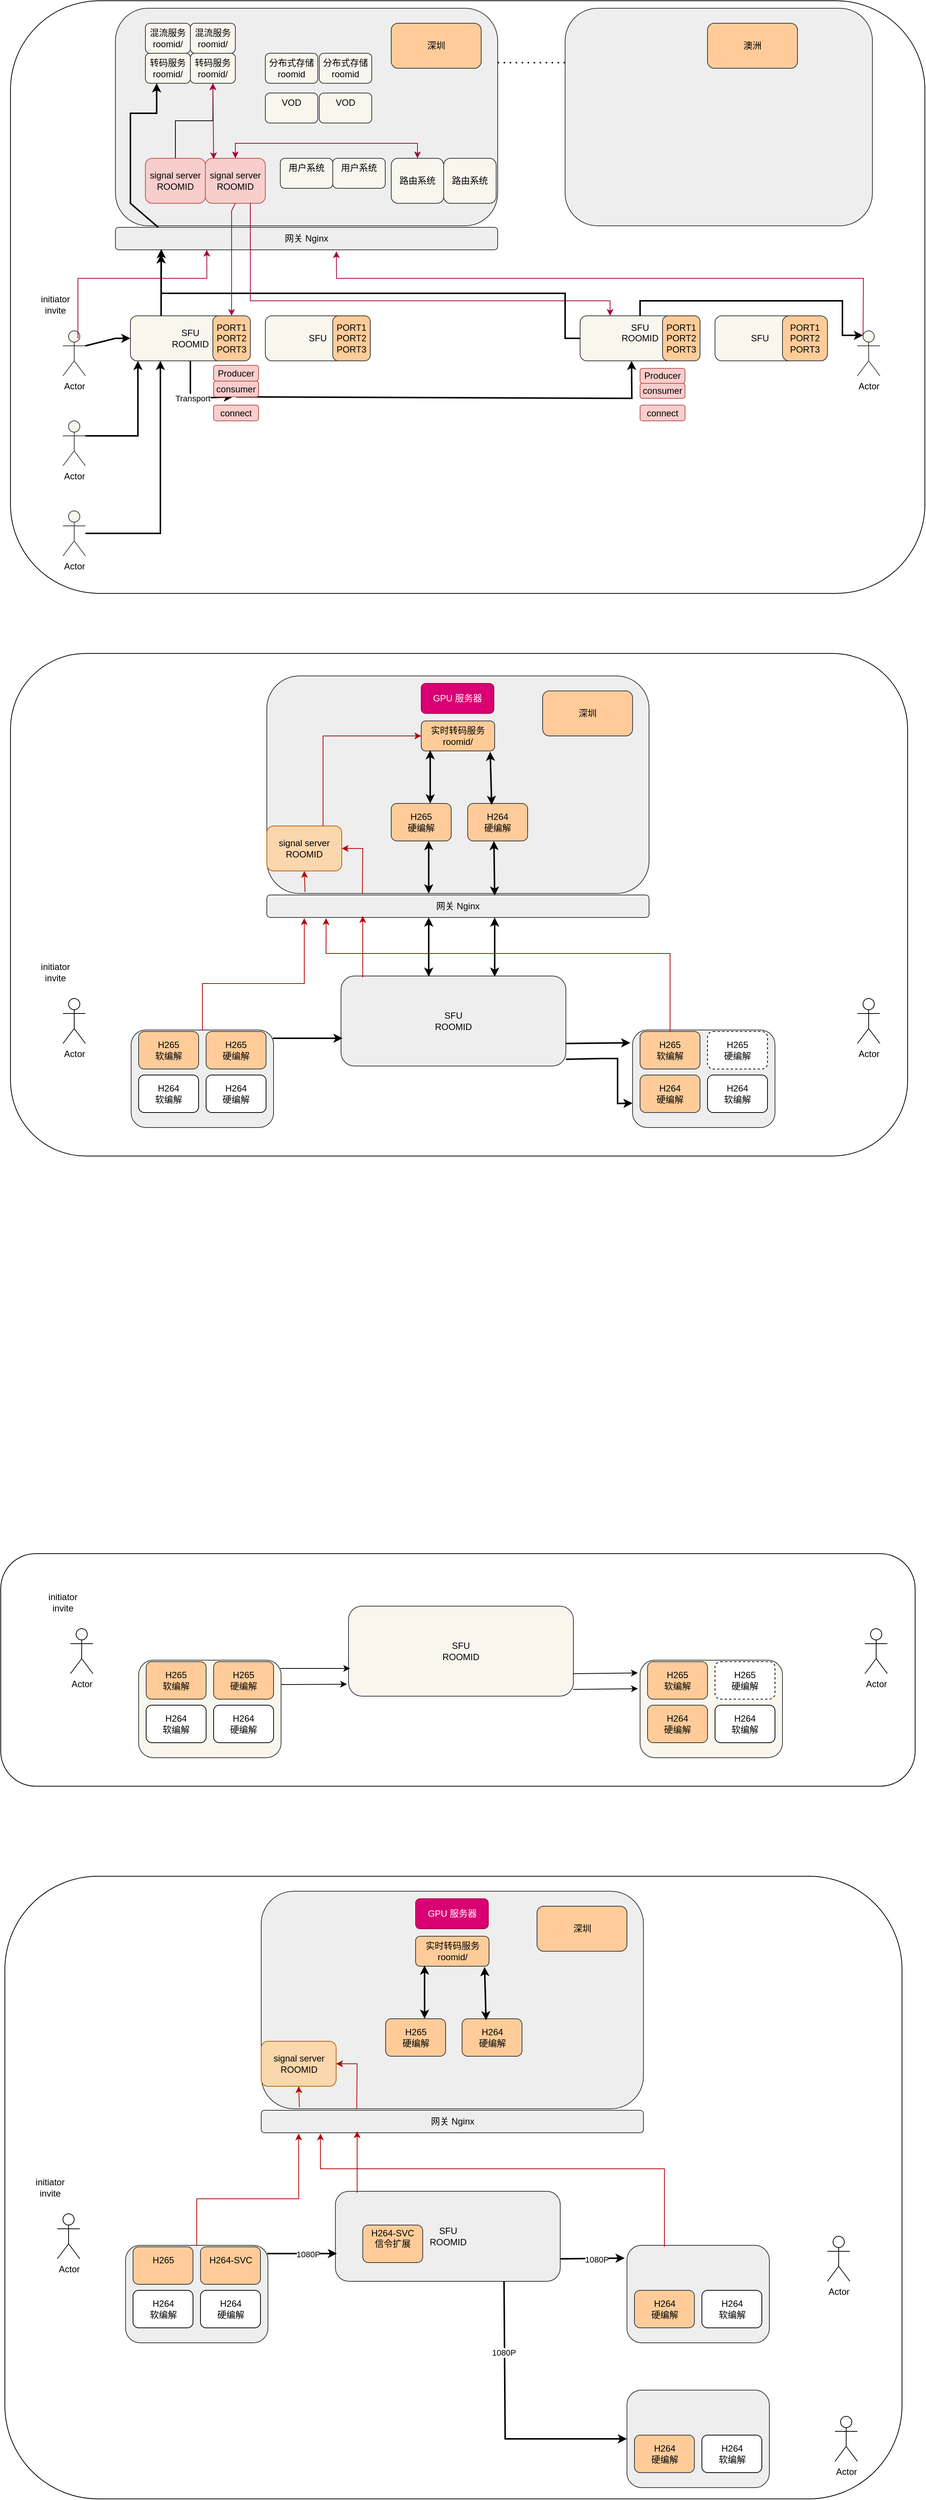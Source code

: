 <mxfile version="24.3.0" type="github">
  <diagram name="Page-1" id="xq5WG-xz_9PBhKBy-I54">
    <mxGraphModel dx="2284" dy="1880" grid="1" gridSize="10" guides="1" tooltips="1" connect="1" arrows="1" fold="1" page="1" pageScale="1" pageWidth="850" pageHeight="1100" math="0" shadow="0">
      <root>
        <mxCell id="0" />
        <mxCell id="1" parent="0" />
        <mxCell id="aOajQsP4-fKAeHu_HTNc-1" value="" style="rounded=1;whiteSpace=wrap;html=1;" vertex="1" parent="1">
          <mxGeometry x="-310" y="-490" width="1220" height="790" as="geometry" />
        </mxCell>
        <mxCell id="aOajQsP4-fKAeHu_HTNc-2" value="" style="rounded=1;whiteSpace=wrap;html=1;fillColor=#eeeeee;strokeColor=#36393d;" vertex="1" parent="1">
          <mxGeometry x="-170" y="-480" width="510" height="290" as="geometry" />
        </mxCell>
        <mxCell id="aOajQsP4-fKAeHu_HTNc-3" value="" style="rounded=1;whiteSpace=wrap;html=1;fillColor=#eeeeee;strokeColor=#36393d;" vertex="1" parent="1">
          <mxGeometry x="430" y="-480" width="410" height="290" as="geometry" />
        </mxCell>
        <object label="Actor" caller="initiator" id="aOajQsP4-fKAeHu_HTNc-4">
          <mxCell style="shape=umlActor;verticalLabelPosition=bottom;verticalAlign=top;html=1;outlineConnect=0;fillColor=#f9f7ed;strokeColor=#36393d;" vertex="1" parent="1">
            <mxGeometry x="-240" y="-50" width="30" height="60" as="geometry" />
          </mxCell>
        </object>
        <mxCell id="aOajQsP4-fKAeHu_HTNc-5" value="Actor" style="shape=umlActor;verticalLabelPosition=bottom;verticalAlign=top;html=1;outlineConnect=0;fillColor=#f9f7ed;strokeColor=#36393d;" vertex="1" parent="1">
          <mxGeometry x="820" y="-50" width="30" height="60" as="geometry" />
        </mxCell>
        <mxCell id="aOajQsP4-fKAeHu_HTNc-8" value="" style="endArrow=classic;html=1;rounded=0;fillColor=#d80073;strokeColor=#A50040;entryX=0.239;entryY=1;entryDx=0;entryDy=0;entryPerimeter=0;" edge="1" parent="1" target="aOajQsP4-fKAeHu_HTNc-28">
          <mxGeometry width="50" height="50" relative="1" as="geometry">
            <mxPoint x="-220" y="-40" as="sourcePoint" />
            <mxPoint x="-45" y="-152" as="targetPoint" />
            <Array as="points">
              <mxPoint x="-220" y="-120" />
              <mxPoint x="-170" y="-120" />
              <mxPoint x="-48" y="-120" />
            </Array>
          </mxGeometry>
        </mxCell>
        <mxCell id="aOajQsP4-fKAeHu_HTNc-9" value="" style="endArrow=classic;html=1;rounded=0;exitX=0.25;exitY=0.1;exitDx=0;exitDy=0;exitPerimeter=0;entryX=0.578;entryY=1.067;entryDx=0;entryDy=0;entryPerimeter=0;fillColor=#d80073;strokeColor=#A50040;" edge="1" parent="1" source="aOajQsP4-fKAeHu_HTNc-5" target="aOajQsP4-fKAeHu_HTNc-28">
          <mxGeometry width="50" height="50" relative="1" as="geometry">
            <mxPoint x="320" y="-90" as="sourcePoint" />
            <mxPoint x="370" y="-140" as="targetPoint" />
            <Array as="points">
              <mxPoint x="828" y="-120" />
              <mxPoint x="800" y="-120" />
              <mxPoint x="280" y="-120" />
              <mxPoint x="125" y="-120" />
            </Array>
          </mxGeometry>
        </mxCell>
        <mxCell id="aOajQsP4-fKAeHu_HTNc-10" value="SFU&lt;div&gt;ROOMID&lt;/div&gt;" style="rounded=1;whiteSpace=wrap;html=1;fillColor=#f9f7ed;strokeColor=#36393d;" vertex="1" parent="1">
          <mxGeometry x="-150" y="-70" width="160" height="60" as="geometry" />
        </mxCell>
        <mxCell id="aOajQsP4-fKAeHu_HTNc-11" value="SFU" style="rounded=1;whiteSpace=wrap;html=1;fillColor=#f9f7ed;strokeColor=#36393d;" vertex="1" parent="1">
          <mxGeometry x="30" y="-70" width="140" height="60" as="geometry" />
        </mxCell>
        <mxCell id="aOajQsP4-fKAeHu_HTNc-14" value="&lt;div&gt;PORT1&lt;/div&gt;&lt;div&gt;PORT2&lt;/div&gt;&lt;div&gt;PORT3&lt;/div&gt;" style="rounded=1;whiteSpace=wrap;html=1;fillColor=#ffcc99;strokeColor=#36393d;" vertex="1" parent="1">
          <mxGeometry x="-40" y="-70" width="50" height="60" as="geometry" />
        </mxCell>
        <mxCell id="aOajQsP4-fKAeHu_HTNc-17" value="&lt;div&gt;SFU&lt;/div&gt;ROOMID&lt;div&gt;&lt;br&gt;&lt;/div&gt;" style="rounded=1;whiteSpace=wrap;html=1;fillColor=#f9f7ed;strokeColor=#36393d;" vertex="1" parent="1">
          <mxGeometry x="450" y="-70" width="160" height="60" as="geometry" />
        </mxCell>
        <mxCell id="aOajQsP4-fKAeHu_HTNc-18" value="SFU" style="rounded=1;whiteSpace=wrap;html=1;fillColor=#f9f7ed;strokeColor=#36393d;" vertex="1" parent="1">
          <mxGeometry x="630" y="-70" width="120" height="60" as="geometry" />
        </mxCell>
        <mxCell id="aOajQsP4-fKAeHu_HTNc-21" value="&lt;div&gt;PORT1&lt;/div&gt;&lt;div&gt;PORT2&lt;/div&gt;&lt;div&gt;PORT3&lt;/div&gt;" style="rounded=1;whiteSpace=wrap;html=1;fillColor=#ffcc99;strokeColor=#36393d;" vertex="1" parent="1">
          <mxGeometry x="120" y="-70" width="50" height="60" as="geometry" />
        </mxCell>
        <mxCell id="aOajQsP4-fKAeHu_HTNc-22" value="&lt;div&gt;PORT1&lt;/div&gt;&lt;div&gt;PORT2&lt;/div&gt;&lt;div&gt;PORT3&lt;/div&gt;" style="rounded=1;whiteSpace=wrap;html=1;fillColor=#ffcc99;strokeColor=#36393d;" vertex="1" parent="1">
          <mxGeometry x="560" y="-70" width="50" height="60" as="geometry" />
        </mxCell>
        <mxCell id="aOajQsP4-fKAeHu_HTNc-23" value="&lt;div&gt;PORT1&lt;/div&gt;&lt;div&gt;PORT2&lt;/div&gt;&lt;div&gt;PORT3&lt;/div&gt;" style="rounded=1;whiteSpace=wrap;html=1;fillColor=#ffcc99;strokeColor=#36393d;" vertex="1" parent="1">
          <mxGeometry x="720" y="-70" width="60" height="60" as="geometry" />
        </mxCell>
        <mxCell id="aOajQsP4-fKAeHu_HTNc-24" value="" style="endArrow=none;dashed=1;html=1;dashPattern=1 3;strokeWidth=2;rounded=0;exitX=1;exitY=0.25;exitDx=0;exitDy=0;entryX=0;entryY=0.25;entryDx=0;entryDy=0;" edge="1" parent="1" source="aOajQsP4-fKAeHu_HTNc-2" target="aOajQsP4-fKAeHu_HTNc-3">
          <mxGeometry width="50" height="50" relative="1" as="geometry">
            <mxPoint x="320" y="-80" as="sourcePoint" />
            <mxPoint x="370" y="-130" as="targetPoint" />
          </mxGeometry>
        </mxCell>
        <mxCell id="aOajQsP4-fKAeHu_HTNc-27" value="initiator&lt;div&gt;invite&lt;/div&gt;" style="text;html=1;align=center;verticalAlign=middle;whiteSpace=wrap;rounded=0;" vertex="1" parent="1">
          <mxGeometry x="-300" y="-130" width="100" height="90" as="geometry" />
        </mxCell>
        <mxCell id="aOajQsP4-fKAeHu_HTNc-28" value="网关 Nginx" style="rounded=1;whiteSpace=wrap;html=1;fillColor=#eeeeee;strokeColor=#36393d;" vertex="1" parent="1">
          <mxGeometry x="-170" y="-188" width="510" height="30" as="geometry" />
        </mxCell>
        <mxCell id="aOajQsP4-fKAeHu_HTNc-196" value="" style="edgeStyle=orthogonalEdgeStyle;rounded=0;orthogonalLoop=1;jettySize=auto;html=1;" edge="1" parent="1" source="aOajQsP4-fKAeHu_HTNc-29" target="aOajQsP4-fKAeHu_HTNc-42">
          <mxGeometry relative="1" as="geometry" />
        </mxCell>
        <mxCell id="aOajQsP4-fKAeHu_HTNc-29" value="signal server&lt;div&gt;ROOMID&lt;/div&gt;" style="rounded=1;whiteSpace=wrap;html=1;fillColor=#f8cecc;strokeColor=#b85450;" vertex="1" parent="1">
          <mxGeometry x="-130" y="-280" width="80" height="60" as="geometry" />
        </mxCell>
        <mxCell id="aOajQsP4-fKAeHu_HTNc-31" value="signal server&lt;div&gt;ROOMID&lt;/div&gt;" style="rounded=1;whiteSpace=wrap;html=1;fillColor=#f8cecc;strokeColor=#b85450;" vertex="1" parent="1">
          <mxGeometry x="-50" y="-280" width="80" height="60" as="geometry" />
        </mxCell>
        <mxCell id="aOajQsP4-fKAeHu_HTNc-34" value="VOD&lt;div&gt;&lt;br&gt;&lt;/div&gt;" style="rounded=1;whiteSpace=wrap;html=1;fillColor=#f9f7ed;strokeColor=#36393d;" vertex="1" parent="1">
          <mxGeometry x="30" y="-367" width="70" height="40" as="geometry" />
        </mxCell>
        <mxCell id="aOajQsP4-fKAeHu_HTNc-35" value="VOD&lt;div&gt;&lt;br&gt;&lt;/div&gt;" style="rounded=1;whiteSpace=wrap;html=1;fillColor=#f9f7ed;strokeColor=#36393d;" vertex="1" parent="1">
          <mxGeometry x="102" y="-367" width="70" height="40" as="geometry" />
        </mxCell>
        <mxCell id="aOajQsP4-fKAeHu_HTNc-36" value="分布式存储&lt;div&gt;roomid&lt;/div&gt;" style="rounded=1;whiteSpace=wrap;html=1;fillColor=#f9f7ed;strokeColor=#36393d;" vertex="1" parent="1">
          <mxGeometry x="30" y="-420" width="70" height="40" as="geometry" />
        </mxCell>
        <mxCell id="aOajQsP4-fKAeHu_HTNc-38" value="分布式存储&lt;div&gt;roomid&lt;/div&gt;" style="rounded=1;whiteSpace=wrap;html=1;fillColor=#f9f7ed;strokeColor=#36393d;" vertex="1" parent="1">
          <mxGeometry x="102" y="-420" width="70" height="40" as="geometry" />
        </mxCell>
        <mxCell id="aOajQsP4-fKAeHu_HTNc-39" value="" style="endArrow=classic;html=1;rounded=0;entryX=0;entryY=0.5;entryDx=0;entryDy=0;strokeWidth=2;" edge="1" parent="1" target="aOajQsP4-fKAeHu_HTNc-10">
          <mxGeometry width="50" height="50" relative="1" as="geometry">
            <mxPoint x="-210" y="-30" as="sourcePoint" />
            <mxPoint x="-160" y="-80" as="targetPoint" />
            <Array as="points">
              <mxPoint x="-170" y="-40" />
            </Array>
          </mxGeometry>
        </mxCell>
        <mxCell id="aOajQsP4-fKAeHu_HTNc-40" value="&lt;div&gt;转码服务&lt;/div&gt;&lt;div&gt;roomi&lt;span style=&quot;color: rgba(0, 0, 0, 0); font-family: monospace; font-size: 0px; text-align: start; text-wrap: nowrap; background-color: initial;&quot;&gt;%3CmxGraphModel%3E%3Croot%3E%3CmxCell%20id%3D%220%22%2F%3E%3CmxCell%20id%3D%221%22%20parent%3D%220%22%2F%3E%3CmxCell%20id%3D%222%22%20value%3D%22%E5%88%86%E5%B8%83%E5%BC%8F%E5%AD%98%E5%82%A8%26lt%3Bdiv%26gt%3Broomid%26lt%3B%2Fdiv%26gt%3B%22%20style%3D%22rounded%3D1%3BwhiteSpace%3Dwrap%3Bhtml%3D1%3B%22%20vertex%3D%221%22%20parent%3D%221%22%3E%3CmxGeometry%20x%3D%2210%22%20y%3D%22-420%22%20width%3D%2290%22%20height%3D%2240%22%20as%3D%22geometry%22%2F%3E%3C%2FmxCell%3E%3C%2Froot%3E%3C%2FmxGraphModel%3E&lt;/span&gt;&lt;span style=&quot;background-color: initial;&quot;&gt;d/&lt;/span&gt;&lt;/div&gt;" style="rounded=1;whiteSpace=wrap;html=1;fillColor=#f9f7ed;strokeColor=#36393d;" vertex="1" parent="1">
          <mxGeometry x="-130" y="-420" width="60" height="40" as="geometry" />
        </mxCell>
        <mxCell id="aOajQsP4-fKAeHu_HTNc-42" value="&lt;div&gt;转码服务&lt;/div&gt;&lt;div&gt;roomi&lt;span style=&quot;color: rgba(0, 0, 0, 0); font-family: monospace; font-size: 0px; text-align: start; text-wrap: nowrap; background-color: initial;&quot;&gt;%3CmxGraphModel%3E%3Croot%3E%3CmxCell%20id%3D%220%22%2F%3E%3CmxCell%20id%3D%221%22%20parent%3D%220%22%2F%3E%3CmxCell%20id%3D%222%22%20value%3D%22%E5%88%86%E5%B8%83%E5%BC%8F%E5%AD%98%E5%82%A8%26lt%3Bdiv%26gt%3Broomid%26lt%3B%2Fdiv%26gt%3B%22%20style%3D%22rounded%3D1%3BwhiteSpace%3Dwrap%3Bhtml%3D1%3B%22%20vertex%3D%221%22%20parent%3D%221%22%3E%3CmxGeometry%20x%3D%2210%22%20y%3D%22-420%22%20width%3D%2290%22%20height%3D%2240%22%20as%3D%22geometry%22%2F%3E%3C%2FmxCell%3E%3C%2Froot%3E%3C%2FmxGraphModel%3E&lt;/span&gt;&lt;span style=&quot;background-color: initial;&quot;&gt;d/&lt;/span&gt;&lt;/div&gt;" style="rounded=1;whiteSpace=wrap;html=1;fillColor=#f9f7ed;strokeColor=#36393d;" vertex="1" parent="1">
          <mxGeometry x="-70" y="-420" width="60" height="40" as="geometry" />
        </mxCell>
        <mxCell id="aOajQsP4-fKAeHu_HTNc-43" value="用户系统&lt;br&gt;&lt;div&gt;&lt;br&gt;&lt;/div&gt;" style="rounded=1;whiteSpace=wrap;html=1;fillColor=#f9f7ed;strokeColor=#36393d;" vertex="1" parent="1">
          <mxGeometry x="50" y="-280" width="70" height="40" as="geometry" />
        </mxCell>
        <mxCell id="aOajQsP4-fKAeHu_HTNc-45" value="用户系统&lt;br&gt;&lt;div&gt;&lt;br&gt;&lt;/div&gt;" style="rounded=1;whiteSpace=wrap;html=1;fillColor=#f9f7ed;strokeColor=#36393d;" vertex="1" parent="1">
          <mxGeometry x="120" y="-280" width="70" height="40" as="geometry" />
        </mxCell>
        <mxCell id="aOajQsP4-fKAeHu_HTNc-46" value="&lt;div&gt;混流服务&lt;/div&gt;&lt;div&gt;roomi&lt;span style=&quot;color: rgba(0, 0, 0, 0); font-family: monospace; font-size: 0px; text-align: start; text-wrap: nowrap; background-color: initial;&quot;&gt;%3CmxGraphModel%3E%3Croot%3E%3CmxCell%20id%3D%220%22%2F%3E%3CmxCell%20id%3D%221%22%20parent%3D%220%22%2F%3E%3CmxCell%20id%3D%222%22%20value%3D%22%E5%88%86%E5%B8%83%E5%BC%8F%E5%AD%98%E5%82%A8%26lt%3Bdiv%26gt%3Broomid%26lt%3B%2Fdiv%26gt%3B%22%20style%3D%22rounded%3D1%3BwhiteSpace%3Dwrap%3Bhtml%3D1%3B%22%20vertex%3D%221%22%20parent%3D%221%22%3E%3CmxGeometry%20x%3D%2210%22%20y%3D%22-420%22%20width%3D%2290%22%20height%3D%2240%22%20as%3D%22geometry%22%2F%3E%3C%2FmxCell%3E%3C%2Froot%3E%3C%2FmxGraphModel%3E&lt;/span&gt;&lt;span style=&quot;background-color: initial;&quot;&gt;d/&lt;/span&gt;&lt;/div&gt;" style="rounded=1;whiteSpace=wrap;html=1;fillColor=#f9f7ed;strokeColor=#36393d;" vertex="1" parent="1">
          <mxGeometry x="-130" y="-460" width="60" height="40" as="geometry" />
        </mxCell>
        <mxCell id="aOajQsP4-fKAeHu_HTNc-47" value="&lt;div&gt;混流服务&lt;/div&gt;&lt;div&gt;roomi&lt;span style=&quot;color: rgba(0, 0, 0, 0); font-family: monospace; font-size: 0px; text-align: start; text-wrap: nowrap; background-color: initial;&quot;&gt;%3CmxGraphModel%3E%3Croot%3E%3CmxCell%20id%3D%220%22%2F%3E%3CmxCell%20id%3D%221%22%20parent%3D%220%22%2F%3E%3CmxCell%20id%3D%222%22%20value%3D%22%E5%88%86%E5%B8%83%E5%BC%8F%E5%AD%98%E5%82%A8%26lt%3Bdiv%26gt%3Broomid%26lt%3B%2Fdiv%26gt%3B%22%20style%3D%22rounded%3D1%3BwhiteSpace%3Dwrap%3Bhtml%3D1%3B%22%20vertex%3D%221%22%20parent%3D%221%22%3E%3CmxGeometry%20x%3D%2210%22%20y%3D%22-420%22%20width%3D%2290%22%20height%3D%2240%22%20as%3D%22geometry%22%2F%3E%3C%2FmxCell%3E%3C%2Froot%3E%3C%2FmxGraphModel%3E&lt;/span&gt;&lt;span style=&quot;background-color: initial;&quot;&gt;d/&lt;/span&gt;&lt;/div&gt;" style="rounded=1;whiteSpace=wrap;html=1;fillColor=#f9f7ed;strokeColor=#36393d;" vertex="1" parent="1">
          <mxGeometry x="-70" y="-460" width="60" height="40" as="geometry" />
        </mxCell>
        <mxCell id="aOajQsP4-fKAeHu_HTNc-48" value="" style="endArrow=classic;html=1;rounded=0;exitX=0.5;exitY=1;exitDx=0;exitDy=0;entryX=0.429;entryY=1;entryDx=0;entryDy=0;entryPerimeter=0;strokeWidth=2;" edge="1" parent="1" source="aOajQsP4-fKAeHu_HTNc-199" target="aOajQsP4-fKAeHu_HTNc-17">
          <mxGeometry width="50" height="50" relative="1" as="geometry">
            <mxPoint x="-40" y="70" as="sourcePoint" />
            <mxPoint x="20" y="20" as="targetPoint" />
            <Array as="points">
              <mxPoint x="519" y="40" />
            </Array>
          </mxGeometry>
        </mxCell>
        <mxCell id="aOajQsP4-fKAeHu_HTNc-49" value="" style="endArrow=classic;html=1;rounded=0;exitX=0.5;exitY=0;exitDx=0;exitDy=0;entryX=0.25;entryY=0.1;entryDx=0;entryDy=0;entryPerimeter=0;strokeWidth=2;" edge="1" parent="1" source="aOajQsP4-fKAeHu_HTNc-17" target="aOajQsP4-fKAeHu_HTNc-5">
          <mxGeometry width="50" height="50" relative="1" as="geometry">
            <mxPoint x="320" y="-180" as="sourcePoint" />
            <mxPoint x="370" y="-230" as="targetPoint" />
            <Array as="points">
              <mxPoint x="530" y="-90" />
              <mxPoint x="670" y="-90" />
              <mxPoint x="800" y="-90" />
              <mxPoint x="800" y="-44" />
            </Array>
          </mxGeometry>
        </mxCell>
        <mxCell id="aOajQsP4-fKAeHu_HTNc-50" value="路由系统" style="rounded=1;whiteSpace=wrap;html=1;fillColor=#f9f7ed;strokeColor=#36393d;" vertex="1" parent="1">
          <mxGeometry x="198" y="-280" width="70" height="60" as="geometry" />
        </mxCell>
        <mxCell id="aOajQsP4-fKAeHu_HTNc-51" value="路由系统" style="rounded=1;whiteSpace=wrap;html=1;fillColor=#f9f7ed;strokeColor=#36393d;" vertex="1" parent="1">
          <mxGeometry x="268" y="-280" width="70" height="60" as="geometry" />
        </mxCell>
        <mxCell id="aOajQsP4-fKAeHu_HTNc-52" value="" style="endArrow=classic;startArrow=classic;html=1;rounded=0;exitX=0.5;exitY=0;exitDx=0;exitDy=0;entryX=0.5;entryY=0;entryDx=0;entryDy=0;fillColor=#d80073;strokeColor=#A50040;" edge="1" parent="1" source="aOajQsP4-fKAeHu_HTNc-31" target="aOajQsP4-fKAeHu_HTNc-50">
          <mxGeometry width="50" height="50" relative="1" as="geometry">
            <mxPoint x="320" y="-180" as="sourcePoint" />
            <mxPoint x="370" y="-230" as="targetPoint" />
            <Array as="points">
              <mxPoint x="-10" y="-300" />
              <mxPoint x="110" y="-300" />
              <mxPoint x="233" y="-300" />
            </Array>
          </mxGeometry>
        </mxCell>
        <mxCell id="aOajQsP4-fKAeHu_HTNc-56" value="" style="endArrow=classic;html=1;rounded=0;exitX=0.5;exitY=1;exitDx=0;exitDy=0;entryX=0.5;entryY=0;entryDx=0;entryDy=0;fillColor=#d80073;strokeColor=#A50040;" edge="1" parent="1" source="aOajQsP4-fKAeHu_HTNc-31" target="aOajQsP4-fKAeHu_HTNc-14">
          <mxGeometry width="50" height="50" relative="1" as="geometry">
            <mxPoint x="320" y="-180" as="sourcePoint" />
            <mxPoint x="370" y="-230" as="targetPoint" />
            <Array as="points">
              <mxPoint x="-15" y="-210" />
            </Array>
          </mxGeometry>
        </mxCell>
        <mxCell id="aOajQsP4-fKAeHu_HTNc-57" value="" style="endArrow=classic;html=1;rounded=0;exitX=0.75;exitY=1;exitDx=0;exitDy=0;entryX=0.25;entryY=0;entryDx=0;entryDy=0;fillColor=#d80073;strokeColor=#A50040;" edge="1" parent="1" source="aOajQsP4-fKAeHu_HTNc-31" target="aOajQsP4-fKAeHu_HTNc-17">
          <mxGeometry width="50" height="50" relative="1" as="geometry">
            <mxPoint x="320" y="-180" as="sourcePoint" />
            <mxPoint x="370" y="-230" as="targetPoint" />
            <Array as="points">
              <mxPoint x="10" y="-90" />
              <mxPoint x="490" y="-90" />
            </Array>
          </mxGeometry>
        </mxCell>
        <mxCell id="aOajQsP4-fKAeHu_HTNc-58" value="Actor" style="shape=umlActor;verticalLabelPosition=bottom;verticalAlign=top;html=1;outlineConnect=0;fillColor=#f9f7ed;strokeColor=#36393d;" vertex="1" parent="1">
          <mxGeometry x="-240" y="70" width="30" height="60" as="geometry" />
        </mxCell>
        <mxCell id="aOajQsP4-fKAeHu_HTNc-59" value="" style="endArrow=classic;html=1;rounded=0;exitX=1;exitY=0.333;exitDx=0;exitDy=0;exitPerimeter=0;strokeWidth=2;" edge="1" parent="1" source="aOajQsP4-fKAeHu_HTNc-58">
          <mxGeometry width="50" height="50" relative="1" as="geometry">
            <mxPoint x="320" y="-80" as="sourcePoint" />
            <mxPoint x="-140" y="-10" as="targetPoint" />
            <Array as="points">
              <mxPoint x="-140" y="90" />
              <mxPoint x="-140" />
            </Array>
          </mxGeometry>
        </mxCell>
        <mxCell id="aOajQsP4-fKAeHu_HTNc-63" style="edgeStyle=orthogonalEdgeStyle;rounded=0;orthogonalLoop=1;jettySize=auto;html=1;entryX=0.25;entryY=1;entryDx=0;entryDy=0;strokeWidth=2;" edge="1" parent="1" source="aOajQsP4-fKAeHu_HTNc-62" target="aOajQsP4-fKAeHu_HTNc-10">
          <mxGeometry relative="1" as="geometry" />
        </mxCell>
        <mxCell id="aOajQsP4-fKAeHu_HTNc-62" value="Actor" style="shape=umlActor;verticalLabelPosition=bottom;verticalAlign=top;html=1;outlineConnect=0;fillColor=#f9f7ed;strokeColor=#36393d;" vertex="1" parent="1">
          <mxGeometry x="-240" y="190" width="30" height="60" as="geometry" />
        </mxCell>
        <mxCell id="aOajQsP4-fKAeHu_HTNc-66" value="" style="endArrow=classic;startArrow=classic;html=1;rounded=0;entryX=0.5;entryY=1;entryDx=0;entryDy=0;exitX=0.138;exitY=0.017;exitDx=0;exitDy=0;exitPerimeter=0;fillColor=#d80073;strokeColor=#A50040;" edge="1" parent="1" source="aOajQsP4-fKAeHu_HTNc-31" target="aOajQsP4-fKAeHu_HTNc-42">
          <mxGeometry width="50" height="50" relative="1" as="geometry">
            <mxPoint x="320" y="-200" as="sourcePoint" />
            <mxPoint x="370" y="-250" as="targetPoint" />
          </mxGeometry>
        </mxCell>
        <mxCell id="aOajQsP4-fKAeHu_HTNc-67" value="" style="endArrow=classic;html=1;rounded=0;exitX=0.256;exitY=0;exitDx=0;exitDy=0;entryX=0.196;entryY=1.1;entryDx=0;entryDy=0;entryPerimeter=0;strokeWidth=2;exitPerimeter=0;" edge="1" parent="1" source="aOajQsP4-fKAeHu_HTNc-10">
          <mxGeometry width="50" height="50" relative="1" as="geometry">
            <mxPoint x="-109" y="-75" as="sourcePoint" />
            <mxPoint x="-109.04" y="-152" as="targetPoint" />
          </mxGeometry>
        </mxCell>
        <mxCell id="aOajQsP4-fKAeHu_HTNc-68" value="" style="endArrow=classic;html=1;rounded=0;exitX=0;exitY=0.5;exitDx=0;exitDy=0;entryX=0.12;entryY=0.967;entryDx=0;entryDy=0;entryPerimeter=0;strokeWidth=2;" edge="1" parent="1" source="aOajQsP4-fKAeHu_HTNc-17" target="aOajQsP4-fKAeHu_HTNc-28">
          <mxGeometry width="50" height="50" relative="1" as="geometry">
            <mxPoint x="320" y="-100" as="sourcePoint" />
            <mxPoint x="370" y="-150" as="targetPoint" />
            <Array as="points">
              <mxPoint x="430" y="-40" />
              <mxPoint x="430" y="-100" />
              <mxPoint x="160" y="-100" />
              <mxPoint x="-109" y="-100" />
            </Array>
          </mxGeometry>
        </mxCell>
        <mxCell id="aOajQsP4-fKAeHu_HTNc-69" value="" style="endArrow=classic;html=1;rounded=0;exitX=0.112;exitY=1.007;exitDx=0;exitDy=0;exitPerimeter=0;entryX=0.25;entryY=1;entryDx=0;entryDy=0;strokeWidth=2;" edge="1" parent="1" source="aOajQsP4-fKAeHu_HTNc-2" target="aOajQsP4-fKAeHu_HTNc-40">
          <mxGeometry width="50" height="50" relative="1" as="geometry">
            <mxPoint x="320" y="-100" as="sourcePoint" />
            <mxPoint x="370" y="-150" as="targetPoint" />
            <Array as="points">
              <mxPoint x="-150" y="-220" />
              <mxPoint x="-150" y="-340" />
              <mxPoint x="-115" y="-340" />
            </Array>
          </mxGeometry>
        </mxCell>
        <mxCell id="aOajQsP4-fKAeHu_HTNc-70" value="深圳" style="rounded=1;whiteSpace=wrap;html=1;fillColor=#ffcc99;strokeColor=#36393d;" vertex="1" parent="1">
          <mxGeometry x="198" y="-460" width="120" height="60" as="geometry" />
        </mxCell>
        <mxCell id="aOajQsP4-fKAeHu_HTNc-71" value="澳洲" style="rounded=1;whiteSpace=wrap;html=1;fillColor=#ffcc99;strokeColor=#36393d;" vertex="1" parent="1">
          <mxGeometry x="620" y="-460" width="120" height="60" as="geometry" />
        </mxCell>
        <mxCell id="aOajQsP4-fKAeHu_HTNc-73" value="" style="rounded=1;whiteSpace=wrap;html=1;" vertex="1" parent="1">
          <mxGeometry x="-310" y="380" width="1197" height="670" as="geometry" />
        </mxCell>
        <mxCell id="aOajQsP4-fKAeHu_HTNc-74" value="" style="rounded=1;whiteSpace=wrap;html=1;fillColor=#eeeeee;strokeColor=#36393d;" vertex="1" parent="1">
          <mxGeometry x="32" y="410" width="510" height="290" as="geometry" />
        </mxCell>
        <object label="Actor" caller="initiator" id="aOajQsP4-fKAeHu_HTNc-76">
          <mxCell style="shape=umlActor;verticalLabelPosition=bottom;verticalAlign=top;html=1;outlineConnect=0;" vertex="1" parent="1">
            <mxGeometry x="-240" y="840" width="30" height="60" as="geometry" />
          </mxCell>
        </object>
        <mxCell id="aOajQsP4-fKAeHu_HTNc-77" value="Actor" style="shape=umlActor;verticalLabelPosition=bottom;verticalAlign=top;html=1;outlineConnect=0;" vertex="1" parent="1">
          <mxGeometry x="820" y="840" width="30" height="60" as="geometry" />
        </mxCell>
        <mxCell id="aOajQsP4-fKAeHu_HTNc-80" value="SFU&lt;div&gt;ROOMID&lt;/div&gt;" style="rounded=1;whiteSpace=wrap;html=1;fillColor=#eeeeee;strokeColor=#36393d;" vertex="1" parent="1">
          <mxGeometry x="131" y="810" width="300" height="120" as="geometry" />
        </mxCell>
        <mxCell id="aOajQsP4-fKAeHu_HTNc-89" value="initiator&lt;div&gt;invite&lt;/div&gt;" style="text;html=1;align=center;verticalAlign=middle;whiteSpace=wrap;rounded=0;" vertex="1" parent="1">
          <mxGeometry x="-300" y="760" width="100" height="90" as="geometry" />
        </mxCell>
        <mxCell id="aOajQsP4-fKAeHu_HTNc-90" value="网关 Nginx" style="rounded=1;whiteSpace=wrap;html=1;fillColor=#eeeeee;strokeColor=#36393d;" vertex="1" parent="1">
          <mxGeometry x="32" y="702" width="510" height="30" as="geometry" />
        </mxCell>
        <mxCell id="aOajQsP4-fKAeHu_HTNc-91" value="signal server&lt;div&gt;ROOMID&lt;/div&gt;" style="rounded=1;whiteSpace=wrap;html=1;fillColor=#fad7ac;strokeColor=#b46504;" vertex="1" parent="1">
          <mxGeometry x="32" y="610" width="100" height="60" as="geometry" />
        </mxCell>
        <mxCell id="aOajQsP4-fKAeHu_HTNc-99" value="&lt;div&gt;实时转码服务&lt;/div&gt;&lt;div&gt;roomi&lt;span style=&quot;color: rgba(0, 0, 0, 0); font-family: monospace; font-size: 0px; text-align: start; text-wrap: nowrap; background-color: initial;&quot;&gt;%3CmxGraphModel%3E%3Croot%3E%3CmxCell%20id%3D%220%22%2F%3E%3CmxCell%20id%3D%221%22%20parent%3D%220%22%2F%3E%3CmxCell%20id%3D%222%22%20value%3D%22%E5%88%86%E5%B8%83%E5%BC%8F%E5%AD%98%E5%82%A8%26lt%3Bdiv%26gt%3Broomid%26lt%3B%2Fdiv%26gt%3B%22%20style%3D%22rounded%3D1%3BwhiteSpace%3Dwrap%3Bhtml%3D1%3B%22%20vertex%3D%221%22%20parent%3D%221%22%3E%3CmxGeometry%20x%3D%2210%22%20y%3D%22-420%22%20width%3D%2290%22%20height%3D%2240%22%20as%3D%22geometry%22%2F%3E%3C%2FmxCell%3E%3C%2Froot%3E%3C%2FmxGraphModel%3E&lt;/span&gt;&lt;span style=&quot;background-color: initial;&quot;&gt;d/&lt;/span&gt;&lt;/div&gt;" style="rounded=1;whiteSpace=wrap;html=1;fillColor=#ffcc99;strokeColor=#36393d;" vertex="1" parent="1">
          <mxGeometry x="238" y="470" width="98" height="40" as="geometry" />
        </mxCell>
        <mxCell id="aOajQsP4-fKAeHu_HTNc-120" value="深圳" style="rounded=1;whiteSpace=wrap;html=1;fillColor=#ffcc99;strokeColor=#36393d;" vertex="1" parent="1">
          <mxGeometry x="400" y="430" width="120" height="60" as="geometry" />
        </mxCell>
        <mxCell id="aOajQsP4-fKAeHu_HTNc-122" value="" style="rounded=1;whiteSpace=wrap;html=1;fillColor=#eeeeee;strokeColor=#36393d;" vertex="1" parent="1">
          <mxGeometry x="-149" y="882" width="190" height="130" as="geometry" />
        </mxCell>
        <mxCell id="aOajQsP4-fKAeHu_HTNc-123" value="H265&lt;div&gt;软编解&lt;/div&gt;" style="rounded=1;whiteSpace=wrap;html=1;fillColor=#ffcc99;strokeColor=#36393d;" vertex="1" parent="1">
          <mxGeometry x="-139" y="884" width="80" height="50" as="geometry" />
        </mxCell>
        <mxCell id="aOajQsP4-fKAeHu_HTNc-124" value="H264&lt;div&gt;软编解&lt;/div&gt;" style="rounded=1;whiteSpace=wrap;html=1;" vertex="1" parent="1">
          <mxGeometry x="-139" y="942" width="80" height="50" as="geometry" />
        </mxCell>
        <mxCell id="aOajQsP4-fKAeHu_HTNc-125" value="H265&lt;div&gt;硬编解&lt;/div&gt;" style="rounded=1;whiteSpace=wrap;html=1;fillColor=#ffcc99;strokeColor=#36393d;" vertex="1" parent="1">
          <mxGeometry x="-49" y="884" width="80" height="50" as="geometry" />
        </mxCell>
        <mxCell id="aOajQsP4-fKAeHu_HTNc-126" value="H264&lt;div&gt;硬编解&lt;/div&gt;" style="rounded=1;whiteSpace=wrap;html=1;" vertex="1" parent="1">
          <mxGeometry x="-49" y="942" width="80" height="50" as="geometry" />
        </mxCell>
        <mxCell id="aOajQsP4-fKAeHu_HTNc-127" value="" style="rounded=1;whiteSpace=wrap;html=1;fillColor=#eeeeee;strokeColor=#36393d;" vertex="1" parent="1">
          <mxGeometry x="520" y="882" width="190" height="130" as="geometry" />
        </mxCell>
        <mxCell id="aOajQsP4-fKAeHu_HTNc-128" value="H265&lt;div&gt;软编解&lt;/div&gt;" style="rounded=1;whiteSpace=wrap;html=1;fillColor=#ffcc99;strokeColor=#36393d;" vertex="1" parent="1">
          <mxGeometry x="530" y="884" width="80" height="50" as="geometry" />
        </mxCell>
        <mxCell id="aOajQsP4-fKAeHu_HTNc-129" value="H264&lt;div&gt;软编解&lt;/div&gt;" style="rounded=1;whiteSpace=wrap;html=1;" vertex="1" parent="1">
          <mxGeometry x="620" y="942" width="80" height="50" as="geometry" />
        </mxCell>
        <mxCell id="aOajQsP4-fKAeHu_HTNc-130" value="H265&lt;div&gt;硬编解&lt;/div&gt;" style="rounded=1;whiteSpace=wrap;html=1;dashed=1;" vertex="1" parent="1">
          <mxGeometry x="620" y="884" width="80" height="50" as="geometry" />
        </mxCell>
        <mxCell id="aOajQsP4-fKAeHu_HTNc-131" value="H264&lt;div&gt;硬编解&lt;/div&gt;" style="rounded=1;whiteSpace=wrap;html=1;fillColor=#ffcc99;strokeColor=#36393d;" vertex="1" parent="1">
          <mxGeometry x="530" y="942" width="80" height="50" as="geometry" />
        </mxCell>
        <mxCell id="aOajQsP4-fKAeHu_HTNc-132" value="GPU 服务器" style="rounded=1;whiteSpace=wrap;html=1;fillColor=#d80073;strokeColor=#A50040;fontColor=#ffffff;" vertex="1" parent="1">
          <mxGeometry x="238" y="420" width="97" height="40" as="geometry" />
        </mxCell>
        <mxCell id="aOajQsP4-fKAeHu_HTNc-133" value="H264&lt;div&gt;硬编解&lt;/div&gt;" style="rounded=1;whiteSpace=wrap;html=1;fillColor=#ffcc99;strokeColor=#36393d;" vertex="1" parent="1">
          <mxGeometry x="300" y="580" width="80" height="50" as="geometry" />
        </mxCell>
        <mxCell id="aOajQsP4-fKAeHu_HTNc-134" value="H265&lt;div&gt;硬编解&lt;/div&gt;" style="rounded=1;whiteSpace=wrap;html=1;fillColor=#ffcc99;strokeColor=#36393d;" vertex="1" parent="1">
          <mxGeometry x="198" y="580" width="80" height="50" as="geometry" />
        </mxCell>
        <mxCell id="aOajQsP4-fKAeHu_HTNc-144" value="" style="endArrow=classic;html=1;rounded=0;exitX=1;exitY=0.75;exitDx=0;exitDy=0;entryX=-0.016;entryY=0.131;entryDx=0;entryDy=0;entryPerimeter=0;strokeWidth=2;" edge="1" parent="1" source="aOajQsP4-fKAeHu_HTNc-80" target="aOajQsP4-fKAeHu_HTNc-127">
          <mxGeometry width="50" height="50" relative="1" as="geometry">
            <mxPoint x="440" y="670" as="sourcePoint" />
            <mxPoint x="490" y="620" as="targetPoint" />
          </mxGeometry>
        </mxCell>
        <mxCell id="aOajQsP4-fKAeHu_HTNc-145" value="" style="endArrow=classic;startArrow=classic;html=1;rounded=0;strokeWidth=2;" edge="1" parent="1">
          <mxGeometry width="50" height="50" relative="1" as="geometry">
            <mxPoint x="248" y="700" as="sourcePoint" />
            <mxPoint x="248" y="630" as="targetPoint" />
          </mxGeometry>
        </mxCell>
        <mxCell id="aOajQsP4-fKAeHu_HTNc-146" value="" style="endArrow=classic;startArrow=classic;html=1;rounded=0;exitX=0.598;exitY=1.01;exitDx=0;exitDy=0;exitPerimeter=0;strokeWidth=2;" edge="1" parent="1">
          <mxGeometry width="50" height="50" relative="1" as="geometry">
            <mxPoint x="335.98" y="702.9" as="sourcePoint" />
            <mxPoint x="335" y="630" as="targetPoint" />
          </mxGeometry>
        </mxCell>
        <mxCell id="aOajQsP4-fKAeHu_HTNc-147" value="" style="endArrow=classic;startArrow=classic;html=1;rounded=0;entryX=0.122;entryY=0.975;entryDx=0;entryDy=0;entryPerimeter=0;strokeWidth=2;" edge="1" parent="1" target="aOajQsP4-fKAeHu_HTNc-99">
          <mxGeometry width="50" height="50" relative="1" as="geometry">
            <mxPoint x="250" y="580" as="sourcePoint" />
            <mxPoint x="254" y="511" as="targetPoint" />
          </mxGeometry>
        </mxCell>
        <mxCell id="aOajQsP4-fKAeHu_HTNc-148" value="" style="endArrow=classic;startArrow=classic;html=1;rounded=0;exitX=0.4;exitY=0.04;exitDx=0;exitDy=0;exitPerimeter=0;entryX=0.939;entryY=1.025;entryDx=0;entryDy=0;entryPerimeter=0;strokeWidth=2;" edge="1" parent="1" source="aOajQsP4-fKAeHu_HTNc-133" target="aOajQsP4-fKAeHu_HTNc-99">
          <mxGeometry width="50" height="50" relative="1" as="geometry">
            <mxPoint x="440" y="670" as="sourcePoint" />
            <mxPoint x="490" y="620" as="targetPoint" />
          </mxGeometry>
        </mxCell>
        <mxCell id="aOajQsP4-fKAeHu_HTNc-149" value="" style="endArrow=classic;startArrow=classic;html=1;rounded=0;exitX=0.39;exitY=0.008;exitDx=0;exitDy=0;exitPerimeter=0;strokeWidth=2;" edge="1" parent="1" source="aOajQsP4-fKAeHu_HTNc-80">
          <mxGeometry width="50" height="50" relative="1" as="geometry">
            <mxPoint x="198" y="782" as="sourcePoint" />
            <mxPoint x="248" y="732" as="targetPoint" />
          </mxGeometry>
        </mxCell>
        <mxCell id="aOajQsP4-fKAeHu_HTNc-150" value="" style="endArrow=classic;startArrow=classic;html=1;rounded=0;exitX=0.39;exitY=0.008;exitDx=0;exitDy=0;exitPerimeter=0;strokeWidth=2;" edge="1" parent="1">
          <mxGeometry width="50" height="50" relative="1" as="geometry">
            <mxPoint x="336" y="811" as="sourcePoint" />
            <mxPoint x="336" y="732" as="targetPoint" />
          </mxGeometry>
        </mxCell>
        <mxCell id="aOajQsP4-fKAeHu_HTNc-151" value="" style="endArrow=classic;html=1;rounded=0;exitX=1;exitY=0.75;exitDx=0;exitDy=0;entryX=0;entryY=0.75;entryDx=0;entryDy=0;strokeWidth=2;" edge="1" parent="1" target="aOajQsP4-fKAeHu_HTNc-127">
          <mxGeometry width="50" height="50" relative="1" as="geometry">
            <mxPoint x="431" y="921" as="sourcePoint" />
            <mxPoint x="517" y="920" as="targetPoint" />
            <Array as="points">
              <mxPoint x="480" y="920" />
              <mxPoint x="500" y="920" />
              <mxPoint x="500" y="980" />
            </Array>
          </mxGeometry>
        </mxCell>
        <mxCell id="aOajQsP4-fKAeHu_HTNc-152" value="" style="endArrow=classic;html=1;rounded=0;exitX=0.995;exitY=0.085;exitDx=0;exitDy=0;exitPerimeter=0;entryX=0.007;entryY=0.692;entryDx=0;entryDy=0;entryPerimeter=0;strokeWidth=2;" edge="1" parent="1" source="aOajQsP4-fKAeHu_HTNc-122" target="aOajQsP4-fKAeHu_HTNc-80">
          <mxGeometry width="50" height="50" relative="1" as="geometry">
            <mxPoint x="320" y="670" as="sourcePoint" />
            <mxPoint x="370" y="620" as="targetPoint" />
          </mxGeometry>
        </mxCell>
        <mxCell id="aOajQsP4-fKAeHu_HTNc-153" value="" style="rounded=1;whiteSpace=wrap;html=1;" vertex="1" parent="1">
          <mxGeometry x="-323" y="1580" width="1220" height="310" as="geometry" />
        </mxCell>
        <object label="Actor" caller="initiator" id="aOajQsP4-fKAeHu_HTNc-155">
          <mxCell style="shape=umlActor;verticalLabelPosition=bottom;verticalAlign=top;html=1;outlineConnect=0;" vertex="1" parent="1">
            <mxGeometry x="-230" y="1680" width="30" height="60" as="geometry" />
          </mxCell>
        </object>
        <mxCell id="aOajQsP4-fKAeHu_HTNc-156" value="Actor" style="shape=umlActor;verticalLabelPosition=bottom;verticalAlign=top;html=1;outlineConnect=0;" vertex="1" parent="1">
          <mxGeometry x="830" y="1680" width="30" height="60" as="geometry" />
        </mxCell>
        <mxCell id="aOajQsP4-fKAeHu_HTNc-157" value="SFU&lt;div&gt;ROOMID&lt;/div&gt;" style="rounded=1;whiteSpace=wrap;html=1;fillColor=#f9f7ed;strokeColor=#36393d;" vertex="1" parent="1">
          <mxGeometry x="141" y="1650" width="300" height="120" as="geometry" />
        </mxCell>
        <mxCell id="aOajQsP4-fKAeHu_HTNc-158" value="initiator&lt;div&gt;invite&lt;/div&gt;" style="text;html=1;align=center;verticalAlign=middle;whiteSpace=wrap;rounded=0;" vertex="1" parent="1">
          <mxGeometry x="-290" y="1600" width="100" height="90" as="geometry" />
        </mxCell>
        <mxCell id="aOajQsP4-fKAeHu_HTNc-163" value="" style="rounded=1;whiteSpace=wrap;html=1;fillColor=#f9f7ed;strokeColor=#36393d;" vertex="1" parent="1">
          <mxGeometry x="-139" y="1722" width="190" height="130" as="geometry" />
        </mxCell>
        <mxCell id="aOajQsP4-fKAeHu_HTNc-164" value="H265&lt;div&gt;软编解&lt;/div&gt;" style="rounded=1;whiteSpace=wrap;html=1;fillColor=#ffcc99;strokeColor=#36393d;" vertex="1" parent="1">
          <mxGeometry x="-129" y="1724" width="80" height="50" as="geometry" />
        </mxCell>
        <mxCell id="aOajQsP4-fKAeHu_HTNc-165" value="H264&lt;div&gt;软编解&lt;/div&gt;" style="rounded=1;whiteSpace=wrap;html=1;" vertex="1" parent="1">
          <mxGeometry x="-129" y="1782" width="80" height="50" as="geometry" />
        </mxCell>
        <mxCell id="aOajQsP4-fKAeHu_HTNc-166" value="H265&lt;div&gt;硬编解&lt;/div&gt;" style="rounded=1;whiteSpace=wrap;html=1;fillColor=#ffcc99;strokeColor=#36393d;" vertex="1" parent="1">
          <mxGeometry x="-39" y="1724" width="80" height="50" as="geometry" />
        </mxCell>
        <mxCell id="aOajQsP4-fKAeHu_HTNc-167" value="H264&lt;div&gt;硬编解&lt;/div&gt;" style="rounded=1;whiteSpace=wrap;html=1;" vertex="1" parent="1">
          <mxGeometry x="-39" y="1782" width="80" height="50" as="geometry" />
        </mxCell>
        <mxCell id="aOajQsP4-fKAeHu_HTNc-168" value="" style="rounded=1;whiteSpace=wrap;html=1;fillColor=#f9f7ed;strokeColor=#36393d;" vertex="1" parent="1">
          <mxGeometry x="530" y="1722" width="190" height="130" as="geometry" />
        </mxCell>
        <mxCell id="aOajQsP4-fKAeHu_HTNc-169" value="H265&lt;div&gt;软编解&lt;/div&gt;" style="rounded=1;whiteSpace=wrap;html=1;fillColor=#ffcc99;strokeColor=#36393d;" vertex="1" parent="1">
          <mxGeometry x="540" y="1724" width="80" height="50" as="geometry" />
        </mxCell>
        <mxCell id="aOajQsP4-fKAeHu_HTNc-170" value="H264&lt;div&gt;软编解&lt;/div&gt;" style="rounded=1;whiteSpace=wrap;html=1;" vertex="1" parent="1">
          <mxGeometry x="630" y="1782" width="80" height="50" as="geometry" />
        </mxCell>
        <mxCell id="aOajQsP4-fKAeHu_HTNc-171" value="H265&lt;div&gt;硬编解&lt;/div&gt;" style="rounded=1;whiteSpace=wrap;html=1;dashed=1;" vertex="1" parent="1">
          <mxGeometry x="630" y="1724" width="80" height="50" as="geometry" />
        </mxCell>
        <mxCell id="aOajQsP4-fKAeHu_HTNc-172" value="H264&lt;div&gt;硬编解&lt;/div&gt;" style="rounded=1;whiteSpace=wrap;html=1;fillColor=#ffcc99;strokeColor=#36393d;" vertex="1" parent="1">
          <mxGeometry x="540" y="1782" width="80" height="50" as="geometry" />
        </mxCell>
        <mxCell id="aOajQsP4-fKAeHu_HTNc-176" value="" style="endArrow=classic;html=1;rounded=0;exitX=1;exitY=0.25;exitDx=0;exitDy=0;entryX=-0.007;entryY=0.867;entryDx=0;entryDy=0;entryPerimeter=0;" edge="1" parent="1" source="aOajQsP4-fKAeHu_HTNc-163" target="aOajQsP4-fKAeHu_HTNc-157">
          <mxGeometry width="50" height="50" relative="1" as="geometry">
            <mxPoint x="330" y="1510" as="sourcePoint" />
            <mxPoint x="380" y="1460" as="targetPoint" />
          </mxGeometry>
        </mxCell>
        <mxCell id="aOajQsP4-fKAeHu_HTNc-177" value="" style="endArrow=classic;html=1;rounded=0;exitX=1;exitY=0.75;exitDx=0;exitDy=0;entryX=-0.016;entryY=0.131;entryDx=0;entryDy=0;entryPerimeter=0;" edge="1" parent="1" source="aOajQsP4-fKAeHu_HTNc-157" target="aOajQsP4-fKAeHu_HTNc-168">
          <mxGeometry width="50" height="50" relative="1" as="geometry">
            <mxPoint x="450" y="1510" as="sourcePoint" />
            <mxPoint x="500" y="1460" as="targetPoint" />
          </mxGeometry>
        </mxCell>
        <mxCell id="aOajQsP4-fKAeHu_HTNc-184" value="" style="endArrow=classic;html=1;rounded=0;exitX=1;exitY=0.75;exitDx=0;exitDy=0;entryX=-0.016;entryY=0.131;entryDx=0;entryDy=0;entryPerimeter=0;" edge="1" parent="1">
          <mxGeometry width="50" height="50" relative="1" as="geometry">
            <mxPoint x="441" y="1761" as="sourcePoint" />
            <mxPoint x="527" y="1760" as="targetPoint" />
          </mxGeometry>
        </mxCell>
        <mxCell id="aOajQsP4-fKAeHu_HTNc-185" value="" style="endArrow=classic;html=1;rounded=0;exitX=0.995;exitY=0.085;exitDx=0;exitDy=0;exitPerimeter=0;entryX=0.007;entryY=0.692;entryDx=0;entryDy=0;entryPerimeter=0;" edge="1" parent="1" source="aOajQsP4-fKAeHu_HTNc-163" target="aOajQsP4-fKAeHu_HTNc-157">
          <mxGeometry width="50" height="50" relative="1" as="geometry">
            <mxPoint x="330" y="1510" as="sourcePoint" />
            <mxPoint x="380" y="1460" as="targetPoint" />
          </mxGeometry>
        </mxCell>
        <mxCell id="aOajQsP4-fKAeHu_HTNc-188" value="" style="endArrow=classic;html=1;rounded=0;entryX=0.098;entryY=1.033;entryDx=0;entryDy=0;entryPerimeter=0;exitX=0.5;exitY=0;exitDx=0;exitDy=0;fillColor=#e51400;strokeColor=#B20000;" edge="1" parent="1" source="aOajQsP4-fKAeHu_HTNc-122" target="aOajQsP4-fKAeHu_HTNc-90">
          <mxGeometry width="50" height="50" relative="1" as="geometry">
            <mxPoint x="-100" y="800" as="sourcePoint" />
            <mxPoint x="-50" y="750" as="targetPoint" />
            <Array as="points">
              <mxPoint x="-54" y="820" />
              <mxPoint x="82" y="820" />
            </Array>
          </mxGeometry>
        </mxCell>
        <mxCell id="aOajQsP4-fKAeHu_HTNc-189" value="" style="endArrow=classic;html=1;rounded=0;exitX=0.1;exitY=-0.133;exitDx=0;exitDy=0;exitPerimeter=0;entryX=0.5;entryY=1;entryDx=0;entryDy=0;fillColor=#e51400;strokeColor=#B20000;" edge="1" parent="1" source="aOajQsP4-fKAeHu_HTNc-90" target="aOajQsP4-fKAeHu_HTNc-91">
          <mxGeometry width="50" height="50" relative="1" as="geometry">
            <mxPoint x="320" y="730" as="sourcePoint" />
            <mxPoint x="370" y="680" as="targetPoint" />
          </mxGeometry>
        </mxCell>
        <mxCell id="aOajQsP4-fKAeHu_HTNc-190" value="" style="endArrow=classic;html=1;rounded=0;exitX=0.5;exitY=0;exitDx=0;exitDy=0;entryX=0.155;entryY=1.033;entryDx=0;entryDy=0;entryPerimeter=0;fillColor=#e51400;strokeColor=#B20000;" edge="1" parent="1" source="aOajQsP4-fKAeHu_HTNc-128" target="aOajQsP4-fKAeHu_HTNc-90">
          <mxGeometry width="50" height="50" relative="1" as="geometry">
            <mxPoint x="320" y="730" as="sourcePoint" />
            <mxPoint x="370" y="680" as="targetPoint" />
            <Array as="points">
              <mxPoint x="570" y="780" />
              <mxPoint x="111" y="780" />
            </Array>
          </mxGeometry>
        </mxCell>
        <mxCell id="aOajQsP4-fKAeHu_HTNc-191" value="" style="endArrow=classic;html=1;rounded=0;exitX=0.75;exitY=0;exitDx=0;exitDy=0;entryX=0;entryY=0.5;entryDx=0;entryDy=0;fillColor=#e51400;strokeColor=#B20000;" edge="1" parent="1" source="aOajQsP4-fKAeHu_HTNc-91" target="aOajQsP4-fKAeHu_HTNc-99">
          <mxGeometry width="50" height="50" relative="1" as="geometry">
            <mxPoint x="320" y="730" as="sourcePoint" />
            <mxPoint x="370" y="680" as="targetPoint" />
            <Array as="points">
              <mxPoint x="107" y="490" />
            </Array>
          </mxGeometry>
        </mxCell>
        <mxCell id="aOajQsP4-fKAeHu_HTNc-192" value="" style="endArrow=classic;html=1;rounded=0;fillColor=#e51400;strokeColor=#B20000;" edge="1" parent="1">
          <mxGeometry width="50" height="50" relative="1" as="geometry">
            <mxPoint x="160" y="812" as="sourcePoint" />
            <mxPoint x="160" y="730" as="targetPoint" />
          </mxGeometry>
        </mxCell>
        <mxCell id="aOajQsP4-fKAeHu_HTNc-194" value="" style="endArrow=classic;html=1;rounded=0;exitX=0.25;exitY=1;exitDx=0;exitDy=0;entryX=1;entryY=0.5;entryDx=0;entryDy=0;fillColor=#e51400;strokeColor=#B20000;" edge="1" parent="1" source="aOajQsP4-fKAeHu_HTNc-74" target="aOajQsP4-fKAeHu_HTNc-91">
          <mxGeometry width="50" height="50" relative="1" as="geometry">
            <mxPoint x="320" y="730" as="sourcePoint" />
            <mxPoint x="370" y="680" as="targetPoint" />
            <Array as="points">
              <mxPoint x="160" y="640" />
            </Array>
          </mxGeometry>
        </mxCell>
        <mxCell id="aOajQsP4-fKAeHu_HTNc-195" value="Producer" style="rounded=1;whiteSpace=wrap;html=1;fillColor=#f8cecc;strokeColor=#b85450;" vertex="1" parent="1">
          <mxGeometry x="530" width="60" height="20" as="geometry" />
        </mxCell>
        <mxCell id="aOajQsP4-fKAeHu_HTNc-197" value="consumer" style="rounded=1;whiteSpace=wrap;html=1;fillColor=#f8cecc;strokeColor=#b85450;" vertex="1" parent="1">
          <mxGeometry x="530" y="20" width="60" height="20" as="geometry" />
        </mxCell>
        <mxCell id="aOajQsP4-fKAeHu_HTNc-198" value="Producer" style="rounded=1;whiteSpace=wrap;html=1;fillColor=#f8cecc;strokeColor=#b85450;" vertex="1" parent="1">
          <mxGeometry x="-39" y="-4" width="60" height="21" as="geometry" />
        </mxCell>
        <mxCell id="aOajQsP4-fKAeHu_HTNc-200" value="" style="endArrow=classic;html=1;rounded=0;exitX=0.5;exitY=1;exitDx=0;exitDy=0;entryX=0.429;entryY=1;entryDx=0;entryDy=0;entryPerimeter=0;strokeWidth=2;" edge="1" parent="1" source="aOajQsP4-fKAeHu_HTNc-10" target="aOajQsP4-fKAeHu_HTNc-199">
          <mxGeometry width="50" height="50" relative="1" as="geometry">
            <mxPoint x="-70" y="-10" as="sourcePoint" />
            <mxPoint x="519" y="-10" as="targetPoint" />
            <Array as="points">
              <mxPoint x="-70" y="40" />
            </Array>
          </mxGeometry>
        </mxCell>
        <mxCell id="aOajQsP4-fKAeHu_HTNc-201" value="Transport" style="edgeLabel;html=1;align=center;verticalAlign=middle;resizable=0;points=[];" vertex="1" connectable="0" parent="aOajQsP4-fKAeHu_HTNc-200">
          <mxGeometry x="-0.003" relative="1" as="geometry">
            <mxPoint as="offset" />
          </mxGeometry>
        </mxCell>
        <mxCell id="aOajQsP4-fKAeHu_HTNc-199" value="consumer" style="rounded=1;whiteSpace=wrap;html=1;fillColor=#f8cecc;strokeColor=#b85450;" vertex="1" parent="1">
          <mxGeometry x="-39" y="17" width="60" height="21" as="geometry" />
        </mxCell>
        <mxCell id="aOajQsP4-fKAeHu_HTNc-202" value="connect" style="rounded=1;whiteSpace=wrap;html=1;fillColor=#f8cecc;strokeColor=#b85450;" vertex="1" parent="1">
          <mxGeometry x="-39" y="49" width="60" height="21" as="geometry" />
        </mxCell>
        <mxCell id="aOajQsP4-fKAeHu_HTNc-203" value="connect" style="rounded=1;whiteSpace=wrap;html=1;fillColor=#f8cecc;strokeColor=#b85450;" vertex="1" parent="1">
          <mxGeometry x="530" y="49" width="60" height="21" as="geometry" />
        </mxCell>
        <mxCell id="aOajQsP4-fKAeHu_HTNc-204" value="" style="rounded=1;whiteSpace=wrap;html=1;" vertex="1" parent="1">
          <mxGeometry x="-317.5" y="2010" width="1197" height="830" as="geometry" />
        </mxCell>
        <mxCell id="aOajQsP4-fKAeHu_HTNc-205" value="" style="rounded=1;whiteSpace=wrap;html=1;fillColor=#eeeeee;strokeColor=#36393d;" vertex="1" parent="1">
          <mxGeometry x="24.5" y="2030" width="510" height="290" as="geometry" />
        </mxCell>
        <object label="Actor" caller="initiator" id="aOajQsP4-fKAeHu_HTNc-206">
          <mxCell style="shape=umlActor;verticalLabelPosition=bottom;verticalAlign=top;html=1;outlineConnect=0;" vertex="1" parent="1">
            <mxGeometry x="-247.5" y="2460" width="30" height="60" as="geometry" />
          </mxCell>
        </object>
        <mxCell id="aOajQsP4-fKAeHu_HTNc-207" value="Actor" style="shape=umlActor;verticalLabelPosition=bottom;verticalAlign=top;html=1;outlineConnect=0;" vertex="1" parent="1">
          <mxGeometry x="780" y="2490" width="30" height="60" as="geometry" />
        </mxCell>
        <mxCell id="aOajQsP4-fKAeHu_HTNc-208" value="SFU&lt;div&gt;ROOMID&lt;/div&gt;" style="rounded=1;whiteSpace=wrap;html=1;fillColor=#eeeeee;strokeColor=#36393d;" vertex="1" parent="1">
          <mxGeometry x="123.5" y="2430" width="300" height="120" as="geometry" />
        </mxCell>
        <mxCell id="aOajQsP4-fKAeHu_HTNc-209" value="initiator&lt;div&gt;invite&lt;/div&gt;" style="text;html=1;align=center;verticalAlign=middle;whiteSpace=wrap;rounded=0;" vertex="1" parent="1">
          <mxGeometry x="-307.5" y="2380" width="100" height="90" as="geometry" />
        </mxCell>
        <mxCell id="aOajQsP4-fKAeHu_HTNc-210" value="网关 Nginx" style="rounded=1;whiteSpace=wrap;html=1;fillColor=#eeeeee;strokeColor=#36393d;" vertex="1" parent="1">
          <mxGeometry x="24.5" y="2322" width="510" height="30" as="geometry" />
        </mxCell>
        <mxCell id="aOajQsP4-fKAeHu_HTNc-211" value="signal server&lt;div&gt;ROOMID&lt;/div&gt;" style="rounded=1;whiteSpace=wrap;html=1;fillColor=#fad7ac;strokeColor=#b46504;" vertex="1" parent="1">
          <mxGeometry x="24.5" y="2230" width="100" height="60" as="geometry" />
        </mxCell>
        <mxCell id="aOajQsP4-fKAeHu_HTNc-212" value="&lt;div&gt;实时转码服务&lt;/div&gt;&lt;div&gt;roomi&lt;span style=&quot;color: rgba(0, 0, 0, 0); font-family: monospace; font-size: 0px; text-align: start; text-wrap: nowrap; background-color: initial;&quot;&gt;%3CmxGraphModel%3E%3Croot%3E%3CmxCell%20id%3D%220%22%2F%3E%3CmxCell%20id%3D%221%22%20parent%3D%220%22%2F%3E%3CmxCell%20id%3D%222%22%20value%3D%22%E5%88%86%E5%B8%83%E5%BC%8F%E5%AD%98%E5%82%A8%26lt%3Bdiv%26gt%3Broomid%26lt%3B%2Fdiv%26gt%3B%22%20style%3D%22rounded%3D1%3BwhiteSpace%3Dwrap%3Bhtml%3D1%3B%22%20vertex%3D%221%22%20parent%3D%221%22%3E%3CmxGeometry%20x%3D%2210%22%20y%3D%22-420%22%20width%3D%2290%22%20height%3D%2240%22%20as%3D%22geometry%22%2F%3E%3C%2FmxCell%3E%3C%2Froot%3E%3C%2FmxGraphModel%3E&lt;/span&gt;&lt;span style=&quot;background-color: initial;&quot;&gt;d/&lt;/span&gt;&lt;/div&gt;" style="rounded=1;whiteSpace=wrap;html=1;fillColor=#ffcc99;strokeColor=#36393d;" vertex="1" parent="1">
          <mxGeometry x="230.5" y="2090" width="98" height="40" as="geometry" />
        </mxCell>
        <mxCell id="aOajQsP4-fKAeHu_HTNc-213" value="深圳" style="rounded=1;whiteSpace=wrap;html=1;fillColor=#ffcc99;strokeColor=#36393d;" vertex="1" parent="1">
          <mxGeometry x="392.5" y="2050" width="120" height="60" as="geometry" />
        </mxCell>
        <mxCell id="aOajQsP4-fKAeHu_HTNc-214" value="" style="rounded=1;whiteSpace=wrap;html=1;fillColor=#eeeeee;strokeColor=#36393d;" vertex="1" parent="1">
          <mxGeometry x="-156.5" y="2502" width="190" height="130" as="geometry" />
        </mxCell>
        <mxCell id="aOajQsP4-fKAeHu_HTNc-215" value="H265&lt;div&gt;&lt;br&gt;&lt;/div&gt;" style="rounded=1;whiteSpace=wrap;html=1;fillColor=#ffcc99;strokeColor=#36393d;" vertex="1" parent="1">
          <mxGeometry x="-146.5" y="2504" width="80" height="50" as="geometry" />
        </mxCell>
        <mxCell id="aOajQsP4-fKAeHu_HTNc-216" value="H264&lt;div&gt;软编解&lt;/div&gt;" style="rounded=1;whiteSpace=wrap;html=1;" vertex="1" parent="1">
          <mxGeometry x="-146.5" y="2562" width="80" height="50" as="geometry" />
        </mxCell>
        <mxCell id="aOajQsP4-fKAeHu_HTNc-217" value="H264-SVC&lt;div&gt;&lt;br&gt;&lt;/div&gt;" style="rounded=1;whiteSpace=wrap;html=1;fillColor=#ffcc99;strokeColor=#36393d;" vertex="1" parent="1">
          <mxGeometry x="-56.5" y="2504" width="80" height="50" as="geometry" />
        </mxCell>
        <mxCell id="aOajQsP4-fKAeHu_HTNc-218" value="H264&lt;div&gt;硬编解&lt;/div&gt;" style="rounded=1;whiteSpace=wrap;html=1;" vertex="1" parent="1">
          <mxGeometry x="-56.5" y="2562" width="80" height="50" as="geometry" />
        </mxCell>
        <mxCell id="aOajQsP4-fKAeHu_HTNc-219" value="" style="rounded=1;whiteSpace=wrap;html=1;fillColor=#eeeeee;strokeColor=#36393d;" vertex="1" parent="1">
          <mxGeometry x="512.5" y="2502" width="190" height="130" as="geometry" />
        </mxCell>
        <mxCell id="aOajQsP4-fKAeHu_HTNc-221" value="H264&lt;div&gt;软编解&lt;/div&gt;" style="rounded=1;whiteSpace=wrap;html=1;" vertex="1" parent="1">
          <mxGeometry x="612.5" y="2562" width="80" height="50" as="geometry" />
        </mxCell>
        <mxCell id="aOajQsP4-fKAeHu_HTNc-223" value="H264&lt;div&gt;硬编解&lt;/div&gt;" style="rounded=1;whiteSpace=wrap;html=1;fillColor=#ffcc99;strokeColor=#36393d;" vertex="1" parent="1">
          <mxGeometry x="522.5" y="2562" width="80" height="50" as="geometry" />
        </mxCell>
        <mxCell id="aOajQsP4-fKAeHu_HTNc-224" value="GPU 服务器" style="rounded=1;whiteSpace=wrap;html=1;fillColor=#d80073;strokeColor=#A50040;fontColor=#ffffff;" vertex="1" parent="1">
          <mxGeometry x="230.5" y="2040" width="97" height="40" as="geometry" />
        </mxCell>
        <mxCell id="aOajQsP4-fKAeHu_HTNc-225" value="H264&lt;div&gt;硬编解&lt;/div&gt;" style="rounded=1;whiteSpace=wrap;html=1;fillColor=#ffcc99;strokeColor=#36393d;" vertex="1" parent="1">
          <mxGeometry x="292.5" y="2200" width="80" height="50" as="geometry" />
        </mxCell>
        <mxCell id="aOajQsP4-fKAeHu_HTNc-226" value="H265&lt;div&gt;硬编解&lt;/div&gt;" style="rounded=1;whiteSpace=wrap;html=1;fillColor=#ffcc99;strokeColor=#36393d;" vertex="1" parent="1">
          <mxGeometry x="190.5" y="2200" width="80" height="50" as="geometry" />
        </mxCell>
        <mxCell id="aOajQsP4-fKAeHu_HTNc-227" value="" style="endArrow=classic;html=1;rounded=0;exitX=1;exitY=0.75;exitDx=0;exitDy=0;entryX=-0.016;entryY=0.131;entryDx=0;entryDy=0;entryPerimeter=0;strokeWidth=2;" edge="1" parent="1" source="aOajQsP4-fKAeHu_HTNc-208" target="aOajQsP4-fKAeHu_HTNc-219">
          <mxGeometry width="50" height="50" relative="1" as="geometry">
            <mxPoint x="432.5" y="2290" as="sourcePoint" />
            <mxPoint x="482.5" y="2240" as="targetPoint" />
          </mxGeometry>
        </mxCell>
        <mxCell id="aOajQsP4-fKAeHu_HTNc-251" value="1080P" style="edgeLabel;html=1;align=center;verticalAlign=middle;resizable=0;points=[];" vertex="1" connectable="0" parent="aOajQsP4-fKAeHu_HTNc-227">
          <mxGeometry x="0.128" y="-1" relative="1" as="geometry">
            <mxPoint as="offset" />
          </mxGeometry>
        </mxCell>
        <mxCell id="aOajQsP4-fKAeHu_HTNc-230" value="" style="endArrow=classic;startArrow=classic;html=1;rounded=0;entryX=0.122;entryY=0.975;entryDx=0;entryDy=0;entryPerimeter=0;strokeWidth=2;" edge="1" parent="1" target="aOajQsP4-fKAeHu_HTNc-212">
          <mxGeometry width="50" height="50" relative="1" as="geometry">
            <mxPoint x="242.5" y="2200" as="sourcePoint" />
            <mxPoint x="246.5" y="2131" as="targetPoint" />
          </mxGeometry>
        </mxCell>
        <mxCell id="aOajQsP4-fKAeHu_HTNc-231" value="" style="endArrow=classic;startArrow=classic;html=1;rounded=0;exitX=0.4;exitY=0.04;exitDx=0;exitDy=0;exitPerimeter=0;entryX=0.939;entryY=1.025;entryDx=0;entryDy=0;entryPerimeter=0;strokeWidth=2;" edge="1" parent="1" source="aOajQsP4-fKAeHu_HTNc-225" target="aOajQsP4-fKAeHu_HTNc-212">
          <mxGeometry width="50" height="50" relative="1" as="geometry">
            <mxPoint x="432.5" y="2290" as="sourcePoint" />
            <mxPoint x="482.5" y="2240" as="targetPoint" />
          </mxGeometry>
        </mxCell>
        <mxCell id="aOajQsP4-fKAeHu_HTNc-235" value="" style="endArrow=classic;html=1;rounded=0;exitX=0.995;exitY=0.085;exitDx=0;exitDy=0;exitPerimeter=0;entryX=0.007;entryY=0.692;entryDx=0;entryDy=0;entryPerimeter=0;strokeWidth=2;" edge="1" parent="1" source="aOajQsP4-fKAeHu_HTNc-214" target="aOajQsP4-fKAeHu_HTNc-208">
          <mxGeometry width="50" height="50" relative="1" as="geometry">
            <mxPoint x="312.5" y="2290" as="sourcePoint" />
            <mxPoint x="362.5" y="2240" as="targetPoint" />
          </mxGeometry>
        </mxCell>
        <mxCell id="aOajQsP4-fKAeHu_HTNc-250" value="1080P" style="edgeLabel;html=1;align=center;verticalAlign=middle;resizable=0;points=[];" vertex="1" connectable="0" parent="aOajQsP4-fKAeHu_HTNc-235">
          <mxGeometry x="0.17" y="-1" relative="1" as="geometry">
            <mxPoint as="offset" />
          </mxGeometry>
        </mxCell>
        <mxCell id="aOajQsP4-fKAeHu_HTNc-236" value="" style="endArrow=classic;html=1;rounded=0;entryX=0.098;entryY=1.033;entryDx=0;entryDy=0;entryPerimeter=0;exitX=0.5;exitY=0;exitDx=0;exitDy=0;fillColor=#e51400;strokeColor=#B20000;" edge="1" parent="1" source="aOajQsP4-fKAeHu_HTNc-214" target="aOajQsP4-fKAeHu_HTNc-210">
          <mxGeometry width="50" height="50" relative="1" as="geometry">
            <mxPoint x="-107.5" y="2420" as="sourcePoint" />
            <mxPoint x="-57.5" y="2370" as="targetPoint" />
            <Array as="points">
              <mxPoint x="-61.5" y="2440" />
              <mxPoint x="74.5" y="2440" />
            </Array>
          </mxGeometry>
        </mxCell>
        <mxCell id="aOajQsP4-fKAeHu_HTNc-237" value="" style="endArrow=classic;html=1;rounded=0;exitX=0.1;exitY=-0.133;exitDx=0;exitDy=0;exitPerimeter=0;entryX=0.5;entryY=1;entryDx=0;entryDy=0;fillColor=#e51400;strokeColor=#B20000;" edge="1" parent="1" source="aOajQsP4-fKAeHu_HTNc-210" target="aOajQsP4-fKAeHu_HTNc-211">
          <mxGeometry width="50" height="50" relative="1" as="geometry">
            <mxPoint x="312.5" y="2350" as="sourcePoint" />
            <mxPoint x="362.5" y="2300" as="targetPoint" />
          </mxGeometry>
        </mxCell>
        <mxCell id="aOajQsP4-fKAeHu_HTNc-238" value="" style="endArrow=classic;html=1;rounded=0;exitX=0.5;exitY=0;exitDx=0;exitDy=0;entryX=0.155;entryY=1.033;entryDx=0;entryDy=0;entryPerimeter=0;fillColor=#e51400;strokeColor=#B20000;" edge="1" parent="1" target="aOajQsP4-fKAeHu_HTNc-210">
          <mxGeometry width="50" height="50" relative="1" as="geometry">
            <mxPoint x="562.5" y="2504" as="sourcePoint" />
            <mxPoint x="362.5" y="2300" as="targetPoint" />
            <Array as="points">
              <mxPoint x="562.5" y="2400" />
              <mxPoint x="103.5" y="2400" />
            </Array>
          </mxGeometry>
        </mxCell>
        <mxCell id="aOajQsP4-fKAeHu_HTNc-240" value="" style="endArrow=classic;html=1;rounded=0;fillColor=#e51400;strokeColor=#B20000;" edge="1" parent="1">
          <mxGeometry width="50" height="50" relative="1" as="geometry">
            <mxPoint x="152.5" y="2432" as="sourcePoint" />
            <mxPoint x="152.5" y="2350" as="targetPoint" />
          </mxGeometry>
        </mxCell>
        <mxCell id="aOajQsP4-fKAeHu_HTNc-241" value="" style="endArrow=classic;html=1;rounded=0;exitX=0.25;exitY=1;exitDx=0;exitDy=0;entryX=1;entryY=0.5;entryDx=0;entryDy=0;fillColor=#e51400;strokeColor=#B20000;" edge="1" parent="1" source="aOajQsP4-fKAeHu_HTNc-205" target="aOajQsP4-fKAeHu_HTNc-211">
          <mxGeometry width="50" height="50" relative="1" as="geometry">
            <mxPoint x="312.5" y="2350" as="sourcePoint" />
            <mxPoint x="362.5" y="2300" as="targetPoint" />
            <Array as="points">
              <mxPoint x="152.5" y="2260" />
            </Array>
          </mxGeometry>
        </mxCell>
        <mxCell id="aOajQsP4-fKAeHu_HTNc-242" value="H264-SVC&lt;div&gt;信令扩展&lt;br&gt;&lt;div&gt;&lt;br&gt;&lt;/div&gt;&lt;/div&gt;" style="rounded=1;whiteSpace=wrap;html=1;fillColor=#ffcc99;strokeColor=#36393d;" vertex="1" parent="1">
          <mxGeometry x="160" y="2475" width="80" height="50" as="geometry" />
        </mxCell>
        <mxCell id="aOajQsP4-fKAeHu_HTNc-243" value="Actor" style="shape=umlActor;verticalLabelPosition=bottom;verticalAlign=top;html=1;outlineConnect=0;" vertex="1" parent="1">
          <mxGeometry x="790" y="2730" width="30" height="60" as="geometry" />
        </mxCell>
        <mxCell id="aOajQsP4-fKAeHu_HTNc-244" value="" style="rounded=1;whiteSpace=wrap;html=1;fillColor=#eeeeee;strokeColor=#36393d;" vertex="1" parent="1">
          <mxGeometry x="512.5" y="2695" width="190" height="130" as="geometry" />
        </mxCell>
        <mxCell id="aOajQsP4-fKAeHu_HTNc-246" value="H264&lt;div&gt;软编解&lt;/div&gt;" style="rounded=1;whiteSpace=wrap;html=1;" vertex="1" parent="1">
          <mxGeometry x="612.5" y="2755" width="80" height="50" as="geometry" />
        </mxCell>
        <mxCell id="aOajQsP4-fKAeHu_HTNc-248" value="H264&lt;div&gt;硬编解&lt;/div&gt;" style="rounded=1;whiteSpace=wrap;html=1;fillColor=#ffcc99;strokeColor=#36393d;" vertex="1" parent="1">
          <mxGeometry x="522.5" y="2755" width="80" height="50" as="geometry" />
        </mxCell>
        <mxCell id="aOajQsP4-fKAeHu_HTNc-249" value="" style="endArrow=classic;html=1;rounded=0;exitX=0.75;exitY=1;exitDx=0;exitDy=0;entryX=0;entryY=0.5;entryDx=0;entryDy=0;strokeWidth=2;" edge="1" parent="1" source="aOajQsP4-fKAeHu_HTNc-208" target="aOajQsP4-fKAeHu_HTNc-244">
          <mxGeometry width="50" height="50" relative="1" as="geometry">
            <mxPoint x="320" y="2710" as="sourcePoint" />
            <mxPoint x="370" y="2660" as="targetPoint" />
            <Array as="points">
              <mxPoint x="350" y="2760" />
            </Array>
          </mxGeometry>
        </mxCell>
        <mxCell id="aOajQsP4-fKAeHu_HTNc-252" value="1080P" style="edgeLabel;html=1;align=center;verticalAlign=middle;resizable=0;points=[];" vertex="1" connectable="0" parent="aOajQsP4-fKAeHu_HTNc-249">
          <mxGeometry x="-0.49" y="-1" relative="1" as="geometry">
            <mxPoint as="offset" />
          </mxGeometry>
        </mxCell>
      </root>
    </mxGraphModel>
  </diagram>
</mxfile>
